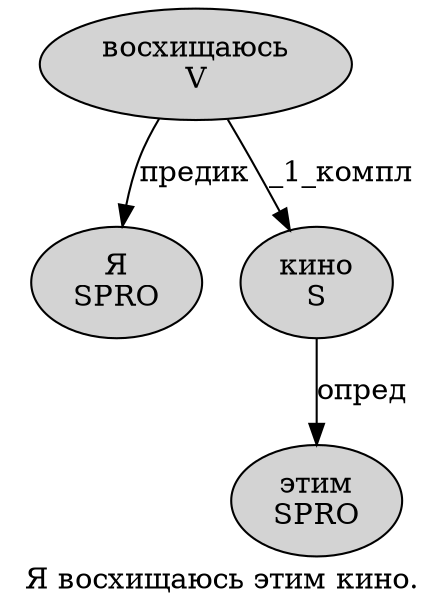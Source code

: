 digraph SENTENCE_567 {
	graph [label="Я восхищаюсь этим кино."]
	node [style=filled]
		0 [label="Я
SPRO" color="" fillcolor=lightgray penwidth=1 shape=ellipse]
		1 [label="восхищаюсь
V" color="" fillcolor=lightgray penwidth=1 shape=ellipse]
		2 [label="этим
SPRO" color="" fillcolor=lightgray penwidth=1 shape=ellipse]
		3 [label="кино
S" color="" fillcolor=lightgray penwidth=1 shape=ellipse]
			3 -> 2 [label="опред"]
			1 -> 0 [label="предик"]
			1 -> 3 [label="_1_компл"]
}